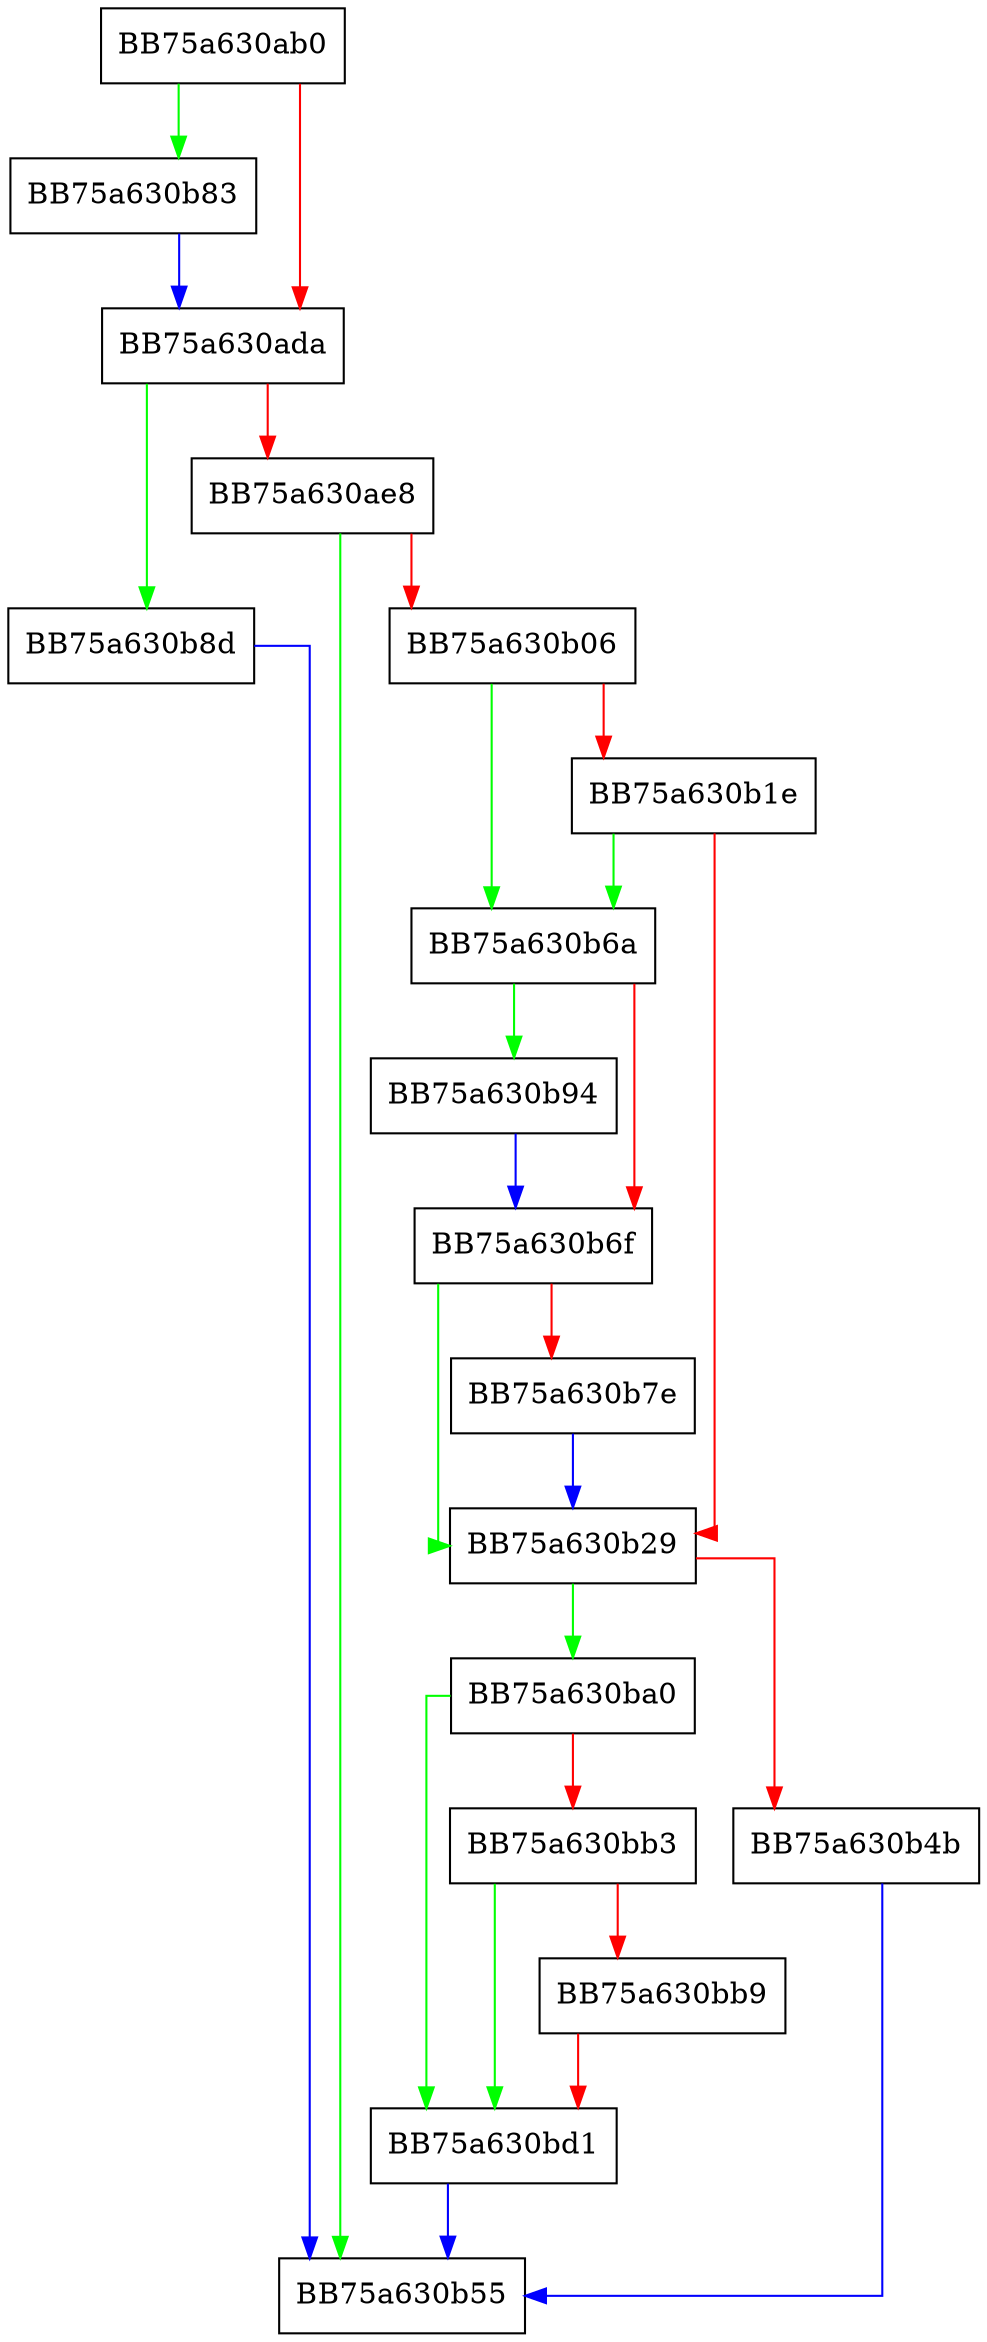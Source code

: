 digraph Read {
  node [shape="box"];
  graph [splines=ortho];
  BB75a630ab0 -> BB75a630b83 [color="green"];
  BB75a630ab0 -> BB75a630ada [color="red"];
  BB75a630ada -> BB75a630b8d [color="green"];
  BB75a630ada -> BB75a630ae8 [color="red"];
  BB75a630ae8 -> BB75a630b55 [color="green"];
  BB75a630ae8 -> BB75a630b06 [color="red"];
  BB75a630b06 -> BB75a630b6a [color="green"];
  BB75a630b06 -> BB75a630b1e [color="red"];
  BB75a630b1e -> BB75a630b6a [color="green"];
  BB75a630b1e -> BB75a630b29 [color="red"];
  BB75a630b29 -> BB75a630ba0 [color="green"];
  BB75a630b29 -> BB75a630b4b [color="red"];
  BB75a630b4b -> BB75a630b55 [color="blue"];
  BB75a630b6a -> BB75a630b94 [color="green"];
  BB75a630b6a -> BB75a630b6f [color="red"];
  BB75a630b6f -> BB75a630b29 [color="green"];
  BB75a630b6f -> BB75a630b7e [color="red"];
  BB75a630b7e -> BB75a630b29 [color="blue"];
  BB75a630b83 -> BB75a630ada [color="blue"];
  BB75a630b8d -> BB75a630b55 [color="blue"];
  BB75a630b94 -> BB75a630b6f [color="blue"];
  BB75a630ba0 -> BB75a630bd1 [color="green"];
  BB75a630ba0 -> BB75a630bb3 [color="red"];
  BB75a630bb3 -> BB75a630bd1 [color="green"];
  BB75a630bb3 -> BB75a630bb9 [color="red"];
  BB75a630bb9 -> BB75a630bd1 [color="red"];
  BB75a630bd1 -> BB75a630b55 [color="blue"];
}